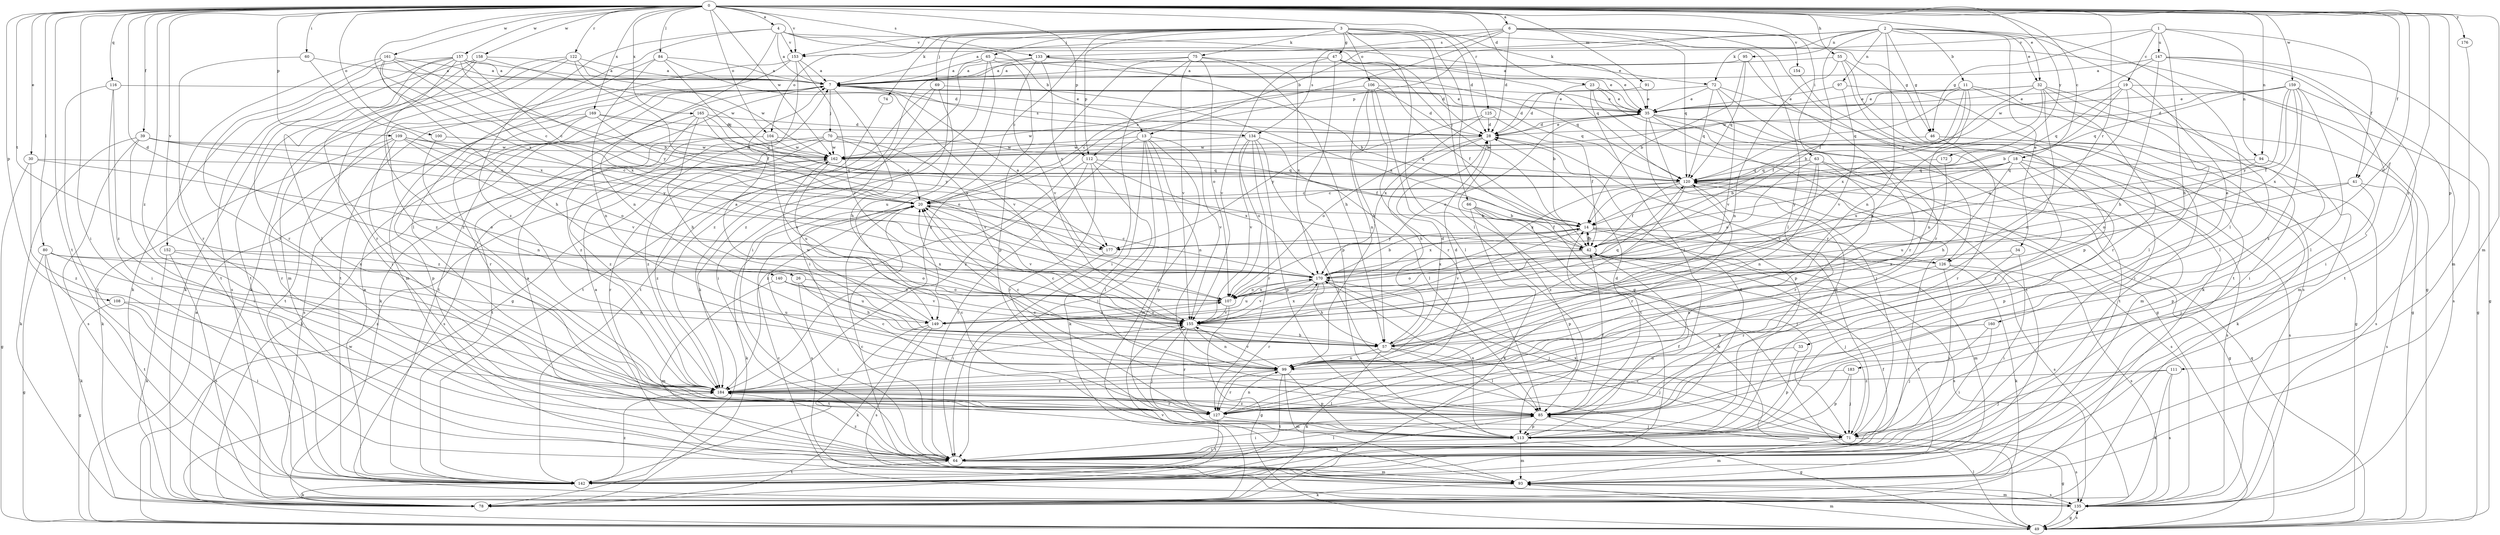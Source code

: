 strict digraph  {
0;
1;
2;
3;
4;
6;
7;
11;
13;
14;
18;
19;
20;
23;
26;
28;
30;
32;
33;
34;
35;
39;
41;
42;
46;
47;
49;
55;
57;
60;
63;
64;
65;
66;
69;
70;
71;
72;
74;
75;
78;
80;
84;
85;
91;
93;
94;
95;
97;
99;
100;
104;
106;
107;
108;
109;
111;
112;
113;
116;
120;
122;
125;
126;
127;
133;
134;
135;
140;
142;
147;
149;
152;
153;
154;
155;
157;
158;
159;
160;
161;
162;
165;
169;
170;
172;
176;
177;
183;
184;
0 -> 4  [label=a];
0 -> 6  [label=a];
0 -> 18  [label=c];
0 -> 23  [label=d];
0 -> 26  [label=d];
0 -> 30  [label=e];
0 -> 32  [label=e];
0 -> 39  [label=f];
0 -> 41  [label=f];
0 -> 55  [label=h];
0 -> 60  [label=i];
0 -> 63  [label=i];
0 -> 64  [label=i];
0 -> 80  [label=l];
0 -> 84  [label=l];
0 -> 91  [label=m];
0 -> 93  [label=m];
0 -> 94  [label=n];
0 -> 100  [label=o];
0 -> 104  [label=o];
0 -> 108  [label=p];
0 -> 109  [label=p];
0 -> 111  [label=p];
0 -> 112  [label=p];
0 -> 116  [label=q];
0 -> 122  [label=r];
0 -> 125  [label=r];
0 -> 126  [label=r];
0 -> 133  [label=s];
0 -> 140  [label=t];
0 -> 142  [label=t];
0 -> 152  [label=v];
0 -> 153  [label=v];
0 -> 157  [label=w];
0 -> 158  [label=w];
0 -> 159  [label=w];
0 -> 160  [label=w];
0 -> 161  [label=w];
0 -> 162  [label=w];
0 -> 165  [label=x];
0 -> 169  [label=x];
0 -> 170  [label=x];
0 -> 172  [label=y];
0 -> 176  [label=y];
0 -> 183  [label=z];
0 -> 184  [label=z];
1 -> 19  [label=c];
1 -> 41  [label=f];
1 -> 46  [label=g];
1 -> 57  [label=h];
1 -> 94  [label=n];
1 -> 147  [label=u];
1 -> 153  [label=v];
2 -> 11  [label=b];
2 -> 13  [label=b];
2 -> 32  [label=e];
2 -> 33  [label=e];
2 -> 34  [label=e];
2 -> 42  [label=f];
2 -> 46  [label=g];
2 -> 72  [label=k];
2 -> 85  [label=l];
2 -> 95  [label=n];
2 -> 97  [label=n];
2 -> 99  [label=n];
2 -> 112  [label=p];
3 -> 20  [label=c];
3 -> 28  [label=d];
3 -> 46  [label=g];
3 -> 47  [label=g];
3 -> 49  [label=g];
3 -> 64  [label=i];
3 -> 65  [label=j];
3 -> 66  [label=j];
3 -> 69  [label=j];
3 -> 72  [label=k];
3 -> 74  [label=k];
3 -> 75  [label=k];
3 -> 85  [label=l];
3 -> 104  [label=o];
3 -> 106  [label=o];
3 -> 112  [label=p];
3 -> 153  [label=v];
4 -> 7  [label=a];
4 -> 13  [label=b];
4 -> 35  [label=e];
4 -> 85  [label=l];
4 -> 99  [label=n];
4 -> 120  [label=q];
4 -> 153  [label=v];
4 -> 184  [label=z];
6 -> 7  [label=a];
6 -> 20  [label=c];
6 -> 28  [label=d];
6 -> 49  [label=g];
6 -> 85  [label=l];
6 -> 120  [label=q];
6 -> 126  [label=r];
6 -> 133  [label=s];
6 -> 134  [label=s];
6 -> 154  [label=v];
7 -> 35  [label=e];
7 -> 57  [label=h];
7 -> 70  [label=j];
7 -> 78  [label=k];
7 -> 120  [label=q];
7 -> 134  [label=s];
7 -> 142  [label=t];
7 -> 155  [label=v];
11 -> 35  [label=e];
11 -> 42  [label=f];
11 -> 49  [label=g];
11 -> 64  [label=i];
11 -> 99  [label=n];
11 -> 120  [label=q];
11 -> 170  [label=x];
13 -> 64  [label=i];
13 -> 78  [label=k];
13 -> 93  [label=m];
13 -> 99  [label=n];
13 -> 113  [label=p];
13 -> 155  [label=v];
13 -> 162  [label=w];
13 -> 184  [label=z];
14 -> 42  [label=f];
14 -> 93  [label=m];
14 -> 126  [label=r];
14 -> 135  [label=s];
14 -> 155  [label=v];
14 -> 170  [label=x];
14 -> 177  [label=y];
18 -> 14  [label=b];
18 -> 57  [label=h];
18 -> 113  [label=p];
18 -> 120  [label=q];
18 -> 135  [label=s];
18 -> 170  [label=x];
18 -> 177  [label=y];
18 -> 184  [label=z];
19 -> 14  [label=b];
19 -> 35  [label=e];
19 -> 49  [label=g];
19 -> 85  [label=l];
19 -> 107  [label=o];
19 -> 120  [label=q];
20 -> 14  [label=b];
20 -> 78  [label=k];
20 -> 135  [label=s];
20 -> 155  [label=v];
23 -> 14  [label=b];
23 -> 35  [label=e];
23 -> 49  [label=g];
23 -> 85  [label=l];
23 -> 142  [label=t];
26 -> 57  [label=h];
26 -> 64  [label=i];
26 -> 107  [label=o];
28 -> 35  [label=e];
28 -> 57  [label=h];
28 -> 107  [label=o];
28 -> 142  [label=t];
28 -> 162  [label=w];
30 -> 49  [label=g];
30 -> 107  [label=o];
30 -> 120  [label=q];
30 -> 184  [label=z];
32 -> 14  [label=b];
32 -> 35  [label=e];
32 -> 57  [label=h];
32 -> 85  [label=l];
32 -> 93  [label=m];
32 -> 99  [label=n];
32 -> 127  [label=r];
32 -> 162  [label=w];
33 -> 99  [label=n];
33 -> 113  [label=p];
34 -> 64  [label=i];
34 -> 127  [label=r];
34 -> 170  [label=x];
35 -> 28  [label=d];
35 -> 49  [label=g];
35 -> 64  [label=i];
35 -> 71  [label=j];
35 -> 93  [label=m];
35 -> 107  [label=o];
35 -> 113  [label=p];
35 -> 142  [label=t];
35 -> 162  [label=w];
39 -> 20  [label=c];
39 -> 64  [label=i];
39 -> 78  [label=k];
39 -> 135  [label=s];
39 -> 162  [label=w];
39 -> 177  [label=y];
41 -> 20  [label=c];
41 -> 71  [label=j];
41 -> 135  [label=s];
41 -> 149  [label=u];
42 -> 7  [label=a];
42 -> 14  [label=b];
42 -> 71  [label=j];
42 -> 107  [label=o];
42 -> 135  [label=s];
42 -> 142  [label=t];
42 -> 170  [label=x];
46 -> 78  [label=k];
46 -> 127  [label=r];
46 -> 135  [label=s];
46 -> 162  [label=w];
47 -> 7  [label=a];
47 -> 14  [label=b];
47 -> 28  [label=d];
47 -> 42  [label=f];
47 -> 113  [label=p];
47 -> 155  [label=v];
49 -> 7  [label=a];
49 -> 85  [label=l];
49 -> 93  [label=m];
49 -> 120  [label=q];
49 -> 135  [label=s];
49 -> 162  [label=w];
55 -> 7  [label=a];
55 -> 99  [label=n];
55 -> 113  [label=p];
55 -> 135  [label=s];
55 -> 142  [label=t];
57 -> 20  [label=c];
57 -> 28  [label=d];
57 -> 71  [label=j];
57 -> 78  [label=k];
57 -> 85  [label=l];
57 -> 99  [label=n];
57 -> 162  [label=w];
60 -> 7  [label=a];
60 -> 127  [label=r];
60 -> 170  [label=x];
63 -> 99  [label=n];
63 -> 107  [label=o];
63 -> 120  [label=q];
63 -> 127  [label=r];
63 -> 135  [label=s];
63 -> 155  [label=v];
64 -> 7  [label=a];
64 -> 14  [label=b];
64 -> 85  [label=l];
64 -> 93  [label=m];
64 -> 142  [label=t];
64 -> 184  [label=z];
65 -> 7  [label=a];
65 -> 64  [label=i];
65 -> 78  [label=k];
65 -> 113  [label=p];
65 -> 120  [label=q];
65 -> 184  [label=z];
66 -> 14  [label=b];
66 -> 42  [label=f];
66 -> 71  [label=j];
66 -> 78  [label=k];
66 -> 113  [label=p];
69 -> 35  [label=e];
69 -> 64  [label=i];
69 -> 142  [label=t];
69 -> 149  [label=u];
70 -> 20  [label=c];
70 -> 42  [label=f];
70 -> 135  [label=s];
70 -> 142  [label=t];
70 -> 155  [label=v];
70 -> 162  [label=w];
70 -> 184  [label=z];
71 -> 28  [label=d];
71 -> 49  [label=g];
71 -> 93  [label=m];
71 -> 135  [label=s];
71 -> 170  [label=x];
72 -> 28  [label=d];
72 -> 35  [label=e];
72 -> 64  [label=i];
72 -> 120  [label=q];
72 -> 127  [label=r];
72 -> 155  [label=v];
74 -> 142  [label=t];
75 -> 7  [label=a];
75 -> 57  [label=h];
75 -> 64  [label=i];
75 -> 107  [label=o];
75 -> 155  [label=v];
75 -> 170  [label=x];
75 -> 184  [label=z];
78 -> 155  [label=v];
80 -> 49  [label=g];
80 -> 78  [label=k];
80 -> 107  [label=o];
80 -> 142  [label=t];
80 -> 170  [label=x];
80 -> 184  [label=z];
84 -> 7  [label=a];
84 -> 28  [label=d];
84 -> 99  [label=n];
84 -> 120  [label=q];
84 -> 184  [label=z];
85 -> 20  [label=c];
85 -> 28  [label=d];
85 -> 42  [label=f];
85 -> 49  [label=g];
85 -> 64  [label=i];
85 -> 113  [label=p];
85 -> 142  [label=t];
85 -> 184  [label=z];
91 -> 28  [label=d];
91 -> 35  [label=e];
93 -> 7  [label=a];
93 -> 20  [label=c];
93 -> 78  [label=k];
93 -> 135  [label=s];
94 -> 107  [label=o];
94 -> 113  [label=p];
94 -> 120  [label=q];
95 -> 7  [label=a];
95 -> 14  [label=b];
95 -> 120  [label=q];
95 -> 127  [label=r];
97 -> 35  [label=e];
97 -> 64  [label=i];
97 -> 155  [label=v];
99 -> 20  [label=c];
99 -> 28  [label=d];
99 -> 93  [label=m];
99 -> 113  [label=p];
99 -> 127  [label=r];
99 -> 142  [label=t];
99 -> 155  [label=v];
99 -> 184  [label=z];
100 -> 99  [label=n];
100 -> 162  [label=w];
104 -> 78  [label=k];
104 -> 120  [label=q];
104 -> 155  [label=v];
104 -> 162  [label=w];
104 -> 184  [label=z];
106 -> 20  [label=c];
106 -> 28  [label=d];
106 -> 35  [label=e];
106 -> 57  [label=h];
106 -> 85  [label=l];
106 -> 99  [label=n];
106 -> 127  [label=r];
107 -> 49  [label=g];
107 -> 149  [label=u];
107 -> 155  [label=v];
107 -> 170  [label=x];
108 -> 49  [label=g];
108 -> 64  [label=i];
108 -> 149  [label=u];
109 -> 20  [label=c];
109 -> 78  [label=k];
109 -> 107  [label=o];
109 -> 127  [label=r];
109 -> 155  [label=v];
109 -> 162  [label=w];
109 -> 184  [label=z];
111 -> 71  [label=j];
111 -> 78  [label=k];
111 -> 135  [label=s];
111 -> 184  [label=z];
112 -> 64  [label=i];
112 -> 85  [label=l];
112 -> 120  [label=q];
112 -> 127  [label=r];
112 -> 170  [label=x];
112 -> 184  [label=z];
113 -> 20  [label=c];
113 -> 28  [label=d];
113 -> 42  [label=f];
113 -> 64  [label=i];
113 -> 93  [label=m];
113 -> 120  [label=q];
113 -> 170  [label=x];
116 -> 35  [label=e];
116 -> 64  [label=i];
116 -> 142  [label=t];
116 -> 184  [label=z];
120 -> 20  [label=c];
120 -> 42  [label=f];
120 -> 49  [label=g];
120 -> 127  [label=r];
120 -> 135  [label=s];
120 -> 170  [label=x];
120 -> 184  [label=z];
122 -> 7  [label=a];
122 -> 42  [label=f];
122 -> 78  [label=k];
122 -> 93  [label=m];
122 -> 142  [label=t];
122 -> 162  [label=w];
125 -> 28  [label=d];
125 -> 42  [label=f];
125 -> 170  [label=x];
125 -> 177  [label=y];
126 -> 7  [label=a];
126 -> 64  [label=i];
126 -> 78  [label=k];
126 -> 99  [label=n];
126 -> 135  [label=s];
127 -> 20  [label=c];
127 -> 71  [label=j];
127 -> 99  [label=n];
127 -> 142  [label=t];
133 -> 7  [label=a];
133 -> 14  [label=b];
133 -> 35  [label=e];
133 -> 155  [label=v];
133 -> 177  [label=y];
133 -> 184  [label=z];
134 -> 71  [label=j];
134 -> 85  [label=l];
134 -> 107  [label=o];
134 -> 113  [label=p];
134 -> 127  [label=r];
134 -> 155  [label=v];
134 -> 162  [label=w];
135 -> 20  [label=c];
135 -> 49  [label=g];
135 -> 93  [label=m];
140 -> 93  [label=m];
140 -> 107  [label=o];
140 -> 149  [label=u];
140 -> 155  [label=v];
142 -> 7  [label=a];
142 -> 42  [label=f];
142 -> 78  [label=k];
142 -> 184  [label=z];
147 -> 7  [label=a];
147 -> 49  [label=g];
147 -> 57  [label=h];
147 -> 64  [label=i];
147 -> 142  [label=t];
147 -> 162  [label=w];
149 -> 7  [label=a];
149 -> 78  [label=k];
149 -> 107  [label=o];
149 -> 120  [label=q];
149 -> 135  [label=s];
149 -> 142  [label=t];
152 -> 78  [label=k];
152 -> 99  [label=n];
152 -> 135  [label=s];
152 -> 170  [label=x];
153 -> 7  [label=a];
153 -> 49  [label=g];
153 -> 93  [label=m];
153 -> 142  [label=t];
153 -> 155  [label=v];
154 -> 78  [label=k];
155 -> 57  [label=h];
155 -> 71  [label=j];
155 -> 99  [label=n];
155 -> 127  [label=r];
155 -> 170  [label=x];
157 -> 7  [label=a];
157 -> 20  [label=c];
157 -> 35  [label=e];
157 -> 78  [label=k];
157 -> 85  [label=l];
157 -> 127  [label=r];
157 -> 135  [label=s];
157 -> 177  [label=y];
157 -> 184  [label=z];
158 -> 7  [label=a];
158 -> 64  [label=i];
158 -> 78  [label=k];
158 -> 127  [label=r];
158 -> 162  [label=w];
159 -> 28  [label=d];
159 -> 35  [label=e];
159 -> 42  [label=f];
159 -> 85  [label=l];
159 -> 120  [label=q];
159 -> 135  [label=s];
159 -> 170  [label=x];
159 -> 177  [label=y];
159 -> 184  [label=z];
160 -> 57  [label=h];
160 -> 64  [label=i];
160 -> 71  [label=j];
161 -> 7  [label=a];
161 -> 14  [label=b];
161 -> 20  [label=c];
161 -> 57  [label=h];
161 -> 127  [label=r];
161 -> 142  [label=t];
161 -> 170  [label=x];
162 -> 120  [label=q];
162 -> 127  [label=r];
162 -> 149  [label=u];
162 -> 184  [label=z];
165 -> 28  [label=d];
165 -> 57  [label=h];
165 -> 107  [label=o];
165 -> 135  [label=s];
165 -> 170  [label=x];
165 -> 184  [label=z];
169 -> 28  [label=d];
169 -> 113  [label=p];
169 -> 120  [label=q];
169 -> 127  [label=r];
169 -> 142  [label=t];
169 -> 177  [label=y];
170 -> 14  [label=b];
170 -> 20  [label=c];
170 -> 57  [label=h];
170 -> 71  [label=j];
170 -> 107  [label=o];
170 -> 127  [label=r];
170 -> 149  [label=u];
170 -> 155  [label=v];
172 -> 120  [label=q];
172 -> 155  [label=v];
176 -> 93  [label=m];
177 -> 64  [label=i];
183 -> 71  [label=j];
183 -> 113  [label=p];
183 -> 184  [label=z];
184 -> 85  [label=l];
184 -> 127  [label=r];
184 -> 155  [label=v];
}
